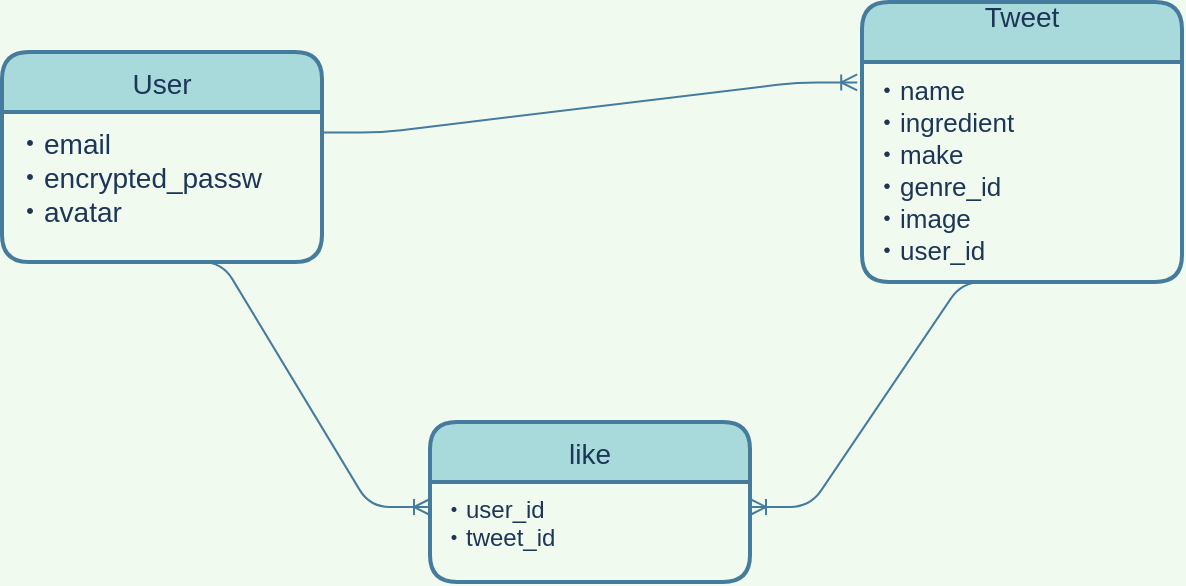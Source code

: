 <mxfile>
    <diagram id="HZVszEevQR9orxKrBxA1" name="ページ1">
        <mxGraphModel dx="910" dy="727" grid="1" gridSize="10" guides="1" tooltips="1" connect="1" arrows="1" fold="1" page="1" pageScale="1" pageWidth="827" pageHeight="1169" background="#F1FAEE" math="0" shadow="0">
            <root>
                <mxCell id="0"/>
                <mxCell id="1" parent="0"/>
                <mxCell id="2" value="User" style="swimlane;childLayout=stackLayout;horizontal=1;startSize=30;horizontalStack=0;rounded=1;fontSize=14;fontStyle=0;strokeWidth=2;resizeParent=0;resizeLast=1;shadow=0;dashed=0;align=center;fillColor=#A8DADC;strokeColor=#457B9D;fontColor=#1D3557;" vertex="1" parent="1">
                    <mxGeometry x="120" y="145" width="160" height="105" as="geometry"/>
                </mxCell>
                <mxCell id="3" value="・email&#10;・encrypted_passw&#10;・avatar" style="align=left;strokeColor=none;fillColor=none;spacingLeft=4;fontSize=14;verticalAlign=top;resizable=0;rotatable=0;part=1;spacing=3;fontColor=#1D3557;" vertex="1" parent="2">
                    <mxGeometry y="30" width="160" height="75" as="geometry"/>
                </mxCell>
                <mxCell id="4" value="Tweet&#10;" style="swimlane;childLayout=stackLayout;horizontal=1;startSize=30;horizontalStack=0;rounded=1;fontSize=14;fontStyle=0;strokeWidth=2;resizeParent=0;resizeLast=1;shadow=0;dashed=0;align=center;sketch=0;fillColor=#A8DADC;strokeColor=#457B9D;fontColor=#1D3557;" vertex="1" parent="1">
                    <mxGeometry x="550" y="120" width="160" height="140" as="geometry"/>
                </mxCell>
                <mxCell id="5" value="・name&#10;・ingredient&#10;・make&#10;・genre_id&#10;・image&#10;・user_id&#10;" style="align=left;strokeColor=none;fillColor=none;spacingLeft=4;fontSize=13;verticalAlign=top;resizable=0;rotatable=0;part=1;fontColor=#1D3557;strokeWidth=3;" vertex="1" parent="4">
                    <mxGeometry y="30" width="160" height="110" as="geometry"/>
                </mxCell>
                <mxCell id="6" value="like" style="swimlane;childLayout=stackLayout;horizontal=1;startSize=30;horizontalStack=0;rounded=1;fontSize=14;fontStyle=0;strokeWidth=2;resizeParent=0;resizeLast=1;shadow=0;dashed=0;align=center;sketch=0;fillColor=#A8DADC;strokeColor=#457B9D;fontColor=#1D3557;" vertex="1" parent="1">
                    <mxGeometry x="334" y="330" width="160" height="80" as="geometry"/>
                </mxCell>
                <mxCell id="7" value="・user_id&#10;・tweet_id" style="align=left;strokeColor=none;fillColor=none;spacingLeft=4;fontSize=12;verticalAlign=top;resizable=0;rotatable=0;part=1;fontColor=#1D3557;" vertex="1" parent="6">
                    <mxGeometry y="30" width="160" height="50" as="geometry"/>
                </mxCell>
                <mxCell id="13" value="" style="edgeStyle=entityRelationEdgeStyle;fontSize=12;html=1;endArrow=ERoneToMany;strokeColor=#457B9D;fillColor=#A8DADC;entryX=-0.015;entryY=0.093;entryDx=0;entryDy=0;entryPerimeter=0;exitX=0.998;exitY=0.137;exitDx=0;exitDy=0;exitPerimeter=0;" edge="1" parent="1" source="3" target="5">
                    <mxGeometry width="100" height="100" relative="1" as="geometry">
                        <mxPoint x="320" y="160" as="sourcePoint"/>
                        <mxPoint x="530" y="160" as="targetPoint"/>
                    </mxGeometry>
                </mxCell>
                <mxCell id="14" value="" style="edgeStyle=entityRelationEdgeStyle;fontSize=12;html=1;endArrow=ERoneToMany;strokeColor=#457B9D;fillColor=#A8DADC;exitX=0.5;exitY=1;exitDx=0;exitDy=0;entryX=0;entryY=0.25;entryDx=0;entryDy=0;" edge="1" parent="1" source="3" target="7">
                    <mxGeometry width="100" height="100" relative="1" as="geometry">
                        <mxPoint x="220" y="300" as="sourcePoint"/>
                        <mxPoint x="550" y="310" as="targetPoint"/>
                    </mxGeometry>
                </mxCell>
                <mxCell id="16" value="" style="edgeStyle=entityRelationEdgeStyle;fontSize=12;html=1;endArrow=ERoneToMany;strokeColor=#457B9D;fillColor=#A8DADC;entryX=1;entryY=0.25;entryDx=0;entryDy=0;exitX=0.5;exitY=1;exitDx=0;exitDy=0;" edge="1" parent="1" source="5" target="7">
                    <mxGeometry width="100" height="100" relative="1" as="geometry">
                        <mxPoint x="620" y="300" as="sourcePoint"/>
                        <mxPoint x="550" y="310" as="targetPoint"/>
                    </mxGeometry>
                </mxCell>
            </root>
        </mxGraphModel>
    </diagram>
</mxfile>